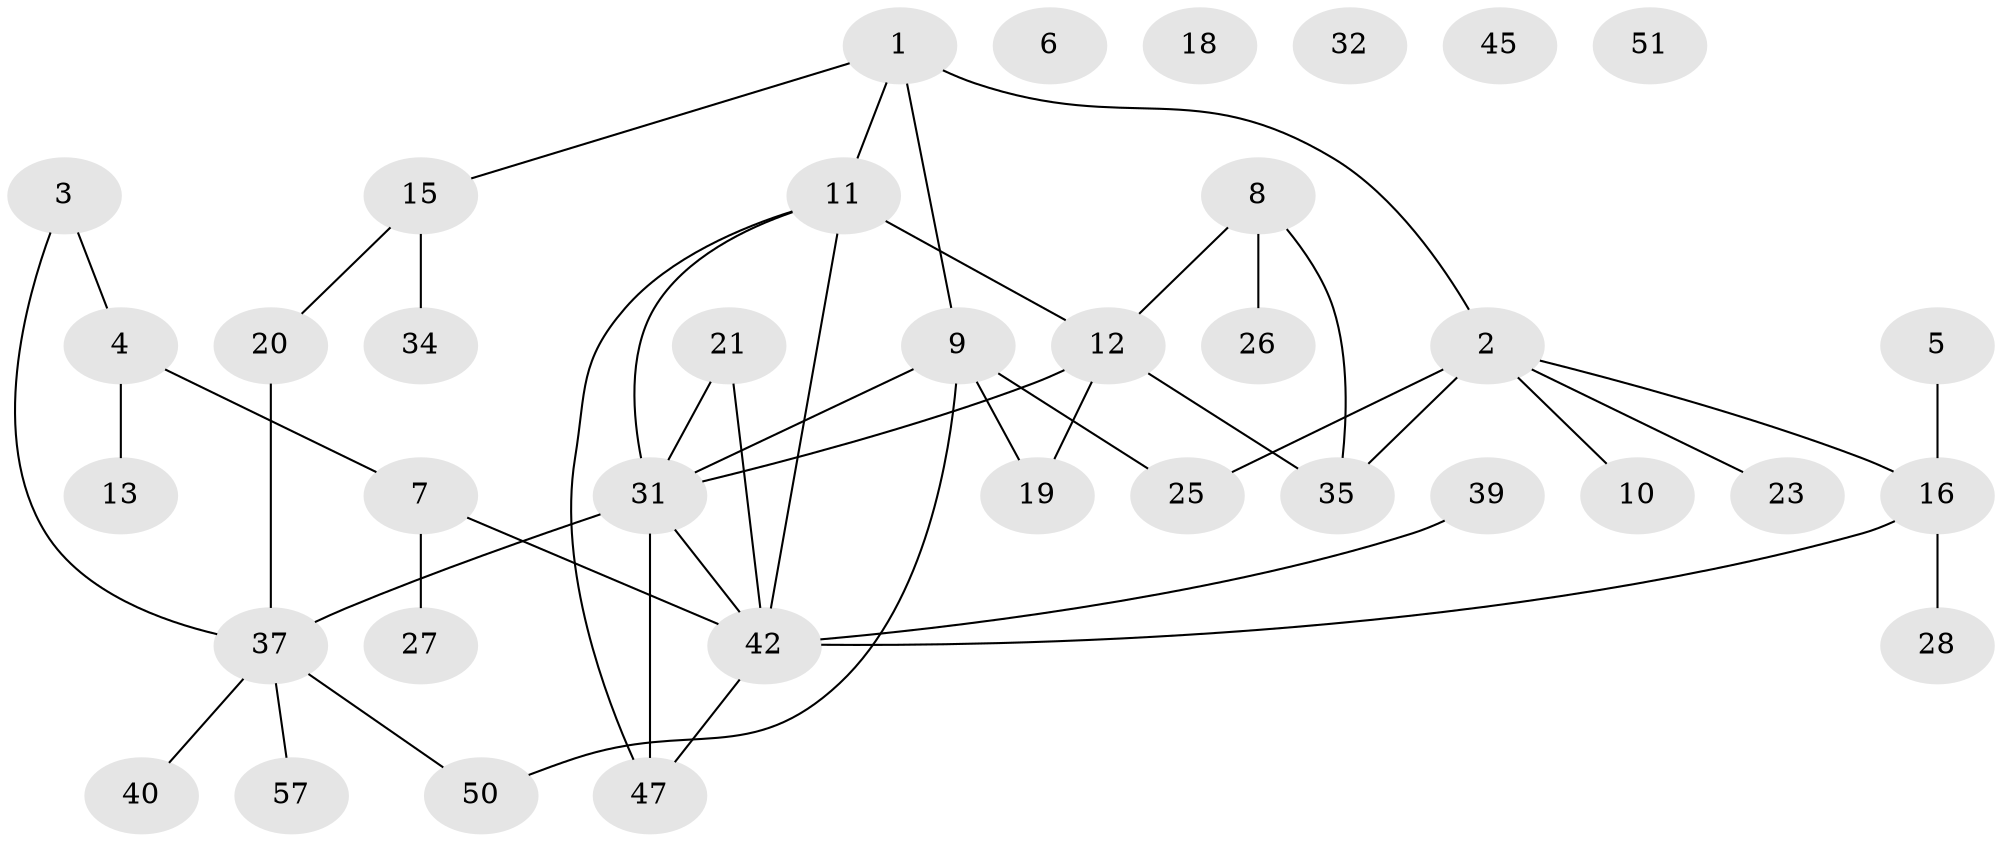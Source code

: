 // Generated by graph-tools (version 1.1) at 2025/23/03/03/25 07:23:29]
// undirected, 37 vertices, 45 edges
graph export_dot {
graph [start="1"]
  node [color=gray90,style=filled];
  1 [super="+46"];
  2 [super="+33"];
  3 [super="+29"];
  4 [super="+49"];
  5;
  6 [super="+17"];
  7 [super="+43"];
  8;
  9 [super="+30"];
  10 [super="+14"];
  11 [super="+55"];
  12 [super="+48"];
  13 [super="+24"];
  15 [super="+58"];
  16 [super="+22"];
  18;
  19 [super="+53"];
  20;
  21;
  23 [super="+38"];
  25;
  26 [super="+36"];
  27;
  28;
  31 [super="+54"];
  32;
  34;
  35 [super="+41"];
  37 [super="+44"];
  39;
  40;
  42 [super="+56"];
  45;
  47 [super="+52"];
  50;
  51;
  57;
  1 -- 11 [weight=2];
  1 -- 15;
  1 -- 2 [weight=2];
  1 -- 9;
  2 -- 25;
  2 -- 35;
  2 -- 10;
  2 -- 16;
  2 -- 23;
  3 -- 4;
  3 -- 37;
  4 -- 13;
  4 -- 7;
  5 -- 16;
  7 -- 27;
  7 -- 42;
  8 -- 26;
  8 -- 35;
  8 -- 12;
  9 -- 25;
  9 -- 50;
  9 -- 31;
  9 -- 19;
  11 -- 31;
  11 -- 42;
  11 -- 12;
  11 -- 47;
  12 -- 31;
  12 -- 35;
  12 -- 19;
  15 -- 34;
  15 -- 20;
  16 -- 28;
  16 -- 42;
  20 -- 37;
  21 -- 42;
  21 -- 31;
  31 -- 42;
  31 -- 47;
  31 -- 37;
  37 -- 57;
  37 -- 50;
  37 -- 40;
  39 -- 42;
  42 -- 47;
}
